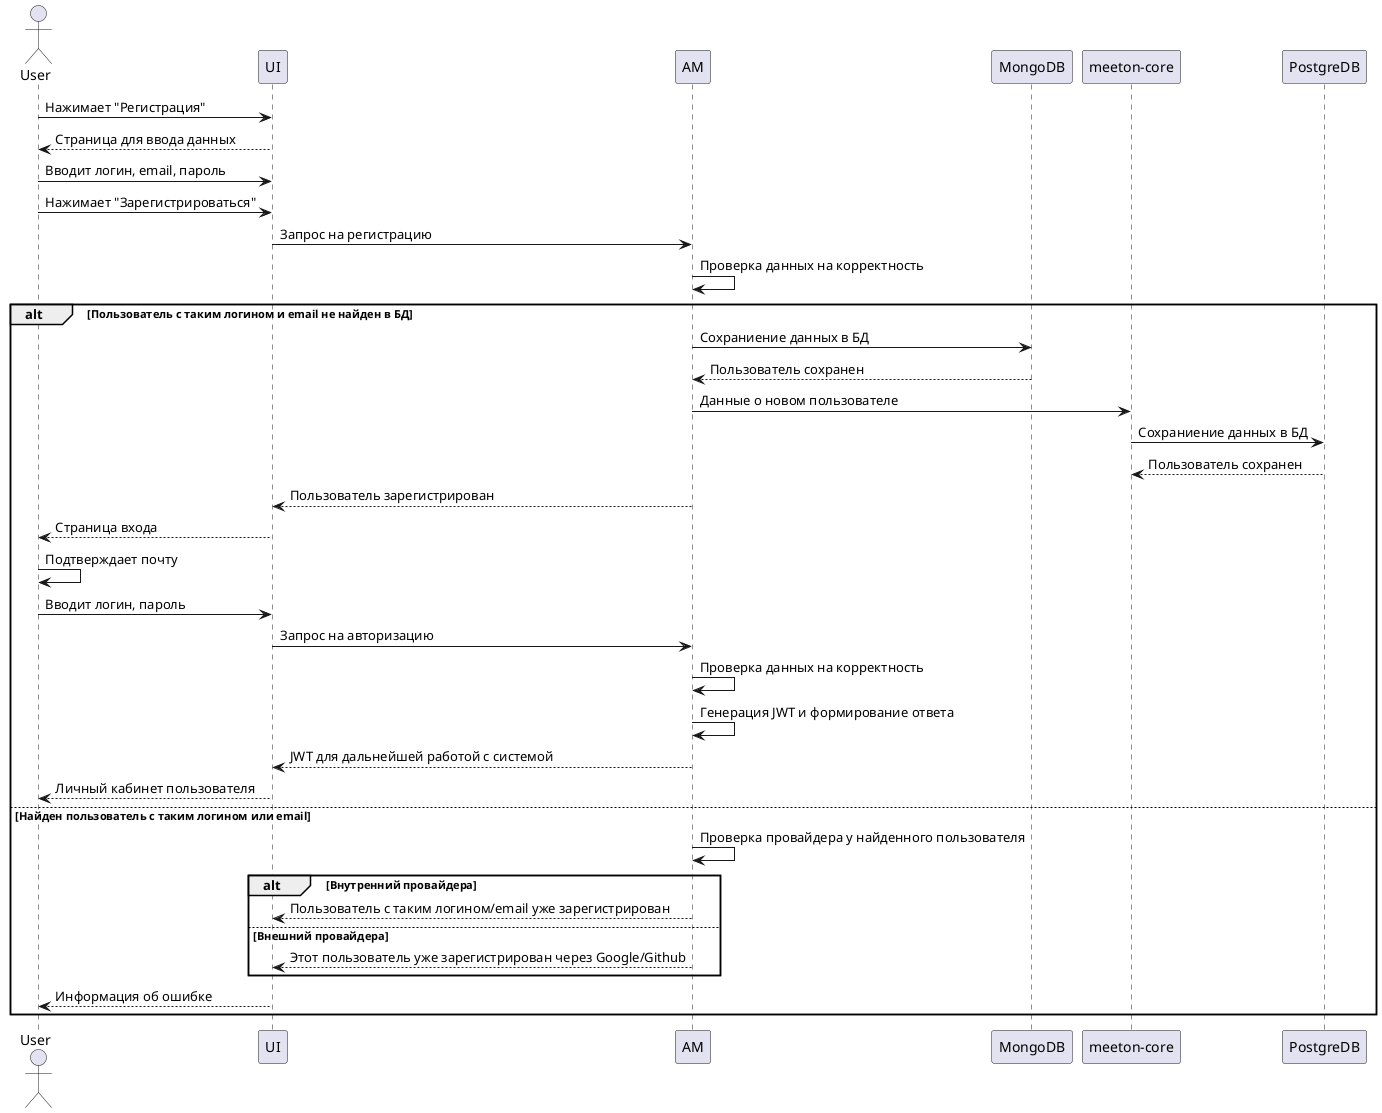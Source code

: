 @startuml

actor User

User -> UI:  Нажимает "Регистрация"
UI --> User: Страница для ввода данных
User -> UI:  Вводит логин, email, пароль
User -> UI:  Нажимает "Зарегистрироваться"
UI -> AM:    Запрос на регистрацию
AM -> AM:    Проверка данных на корректность
alt Пользователь с таким логином и email не найден в БД
    AM -> MongoDB: Сохраниение данных в БД
    MongoDB --> AM: Пользователь сохранен
    AM -> "meeton-core": Данные о новом пользователе
    "meeton-core" -> PostgreDB: Сохраниение данных в БД
    PostgreDB --> "meeton-core": Пользователь сохранен
    AM --> UI:   Пользователь зарегистрирован
    UI --> User: Страница входа
    User -> User: Подтверждает почту
    User -> UI:  Вводит логин, пароль
    UI -> AM:    Запрос на авторизацию
    AM -> AM:    Проверка данных на корректность
    AM -> AM:    Генерация JWT и формирование ответа
    AM --> UI:   JWT для дальнейшей работой с системой
    UI --> User: Личный кабинет пользователя
else Найден пользователь с таким логином или email
    AM -> AM: Проверка провайдера у найденного пользователя
    alt Внутренний провайдера
        AM --> UI: Пользователь с таким логином/email уже зарегистрирован
    else Внешний провайдера
        AM --> UI: Этот пользователь уже зарегистрирован через Google/Github
end
UI --> User: Информация об ошибке

end
@enduml